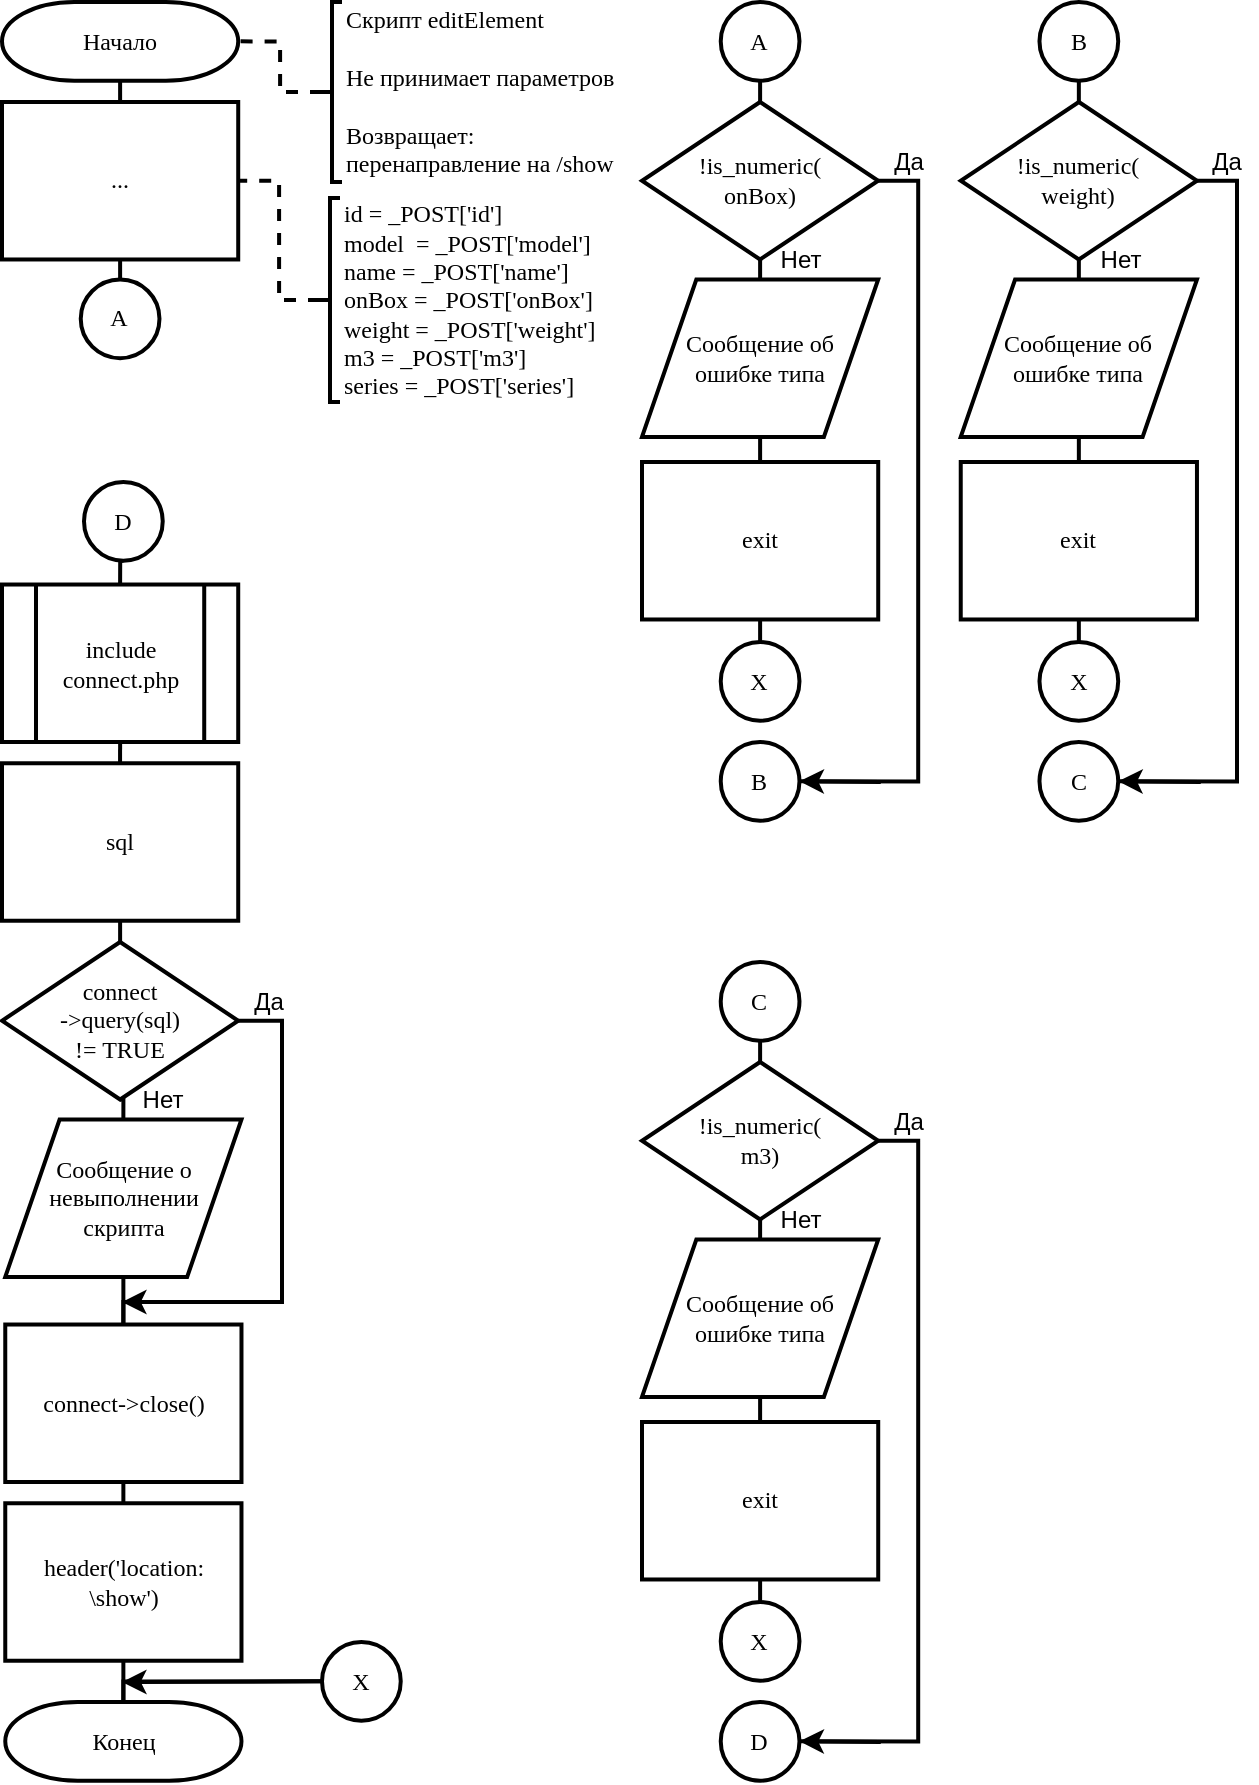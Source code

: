 <mxfile version="13.9.9" type="device"><diagram id="rRC6wz0c39vFi5FFwff5" name="Page-1"><mxGraphModel dx="1240" dy="646" grid="1" gridSize="10" guides="1" tooltips="1" connect="1" arrows="1" fold="1" page="1" pageScale="1" pageWidth="827" pageHeight="1169" math="0" shadow="0"><root><mxCell id="0"/><mxCell id="1" parent="0"/><mxCell id="k_V1gDJU1tmzAwMiEI3g-39" style="edgeStyle=orthogonalEdgeStyle;rounded=0;orthogonalLoop=1;jettySize=auto;html=1;exitX=0.5;exitY=1;exitDx=0;exitDy=0;exitPerimeter=0;entryX=0.5;entryY=0;entryDx=0;entryDy=0;endArrow=none;endFill=0;strokeWidth=2;" edge="1" parent="1" source="k_V1gDJU1tmzAwMiEI3g-1" target="k_V1gDJU1tmzAwMiEI3g-2"><mxGeometry relative="1" as="geometry"/></mxCell><mxCell id="k_V1gDJU1tmzAwMiEI3g-1" value="Начало" style="strokeWidth=2;html=1;shape=mxgraph.flowchart.terminator;whiteSpace=wrap;rounded=0;fontFamily=Times New Roman;" vertex="1" parent="1"><mxGeometry x="80" y="40" width="118.11" height="39.37" as="geometry"/></mxCell><mxCell id="k_V1gDJU1tmzAwMiEI3g-38" style="edgeStyle=orthogonalEdgeStyle;rounded=0;orthogonalLoop=1;jettySize=auto;html=1;exitX=0.5;exitY=1;exitDx=0;exitDy=0;entryX=0.5;entryY=0;entryDx=0;entryDy=0;entryPerimeter=0;endArrow=none;endFill=0;strokeWidth=2;" edge="1" parent="1" source="k_V1gDJU1tmzAwMiEI3g-2" target="k_V1gDJU1tmzAwMiEI3g-36"><mxGeometry relative="1" as="geometry"/></mxCell><mxCell id="k_V1gDJU1tmzAwMiEI3g-2" value="..." style="rounded=0;whiteSpace=wrap;html=1;absoluteArcSize=1;arcSize=14;strokeWidth=2;fontFamily=Times New Roman;" vertex="1" parent="1"><mxGeometry x="80" y="90" width="118.11" height="78.74" as="geometry"/></mxCell><mxCell id="k_V1gDJU1tmzAwMiEI3g-10" style="edgeStyle=orthogonalEdgeStyle;rounded=0;orthogonalLoop=1;jettySize=auto;html=1;exitX=0.5;exitY=1;exitDx=0;exitDy=0;exitPerimeter=0;entryX=0.5;entryY=0;entryDx=0;entryDy=0;endArrow=none;endFill=0;strokeWidth=2;" edge="1" parent="1" source="k_V1gDJU1tmzAwMiEI3g-3" target="k_V1gDJU1tmzAwMiEI3g-4"><mxGeometry relative="1" as="geometry"/></mxCell><mxCell id="k_V1gDJU1tmzAwMiEI3g-13" style="edgeStyle=orthogonalEdgeStyle;rounded=0;orthogonalLoop=1;jettySize=auto;html=1;exitX=1;exitY=0.5;exitDx=0;exitDy=0;exitPerimeter=0;entryX=1;entryY=0.5;entryDx=0;entryDy=0;entryPerimeter=0;endArrow=none;endFill=0;strokeWidth=2;" edge="1" parent="1" source="k_V1gDJU1tmzAwMiEI3g-3" target="k_V1gDJU1tmzAwMiEI3g-8"><mxGeometry relative="1" as="geometry"/></mxCell><mxCell id="k_V1gDJU1tmzAwMiEI3g-3" value="!is_numeric(&lt;br&gt;onBox)" style="strokeWidth=2;html=1;shape=mxgraph.flowchart.decision;whiteSpace=wrap;rounded=0;fontFamily=Times New Roman;" vertex="1" parent="1"><mxGeometry x="400" y="90" width="118.11" height="78.74" as="geometry"/></mxCell><mxCell id="k_V1gDJU1tmzAwMiEI3g-11" style="edgeStyle=orthogonalEdgeStyle;rounded=0;orthogonalLoop=1;jettySize=auto;html=1;exitX=0.5;exitY=1;exitDx=0;exitDy=0;entryX=0.5;entryY=0;entryDx=0;entryDy=0;endArrow=none;endFill=0;strokeWidth=2;" edge="1" parent="1" source="k_V1gDJU1tmzAwMiEI3g-4" target="k_V1gDJU1tmzAwMiEI3g-5"><mxGeometry relative="1" as="geometry"/></mxCell><mxCell id="k_V1gDJU1tmzAwMiEI3g-4" value="Сообщение об &lt;br&gt;ошибке типа" style="shape=parallelogram;html=1;strokeWidth=2;perimeter=parallelogramPerimeter;whiteSpace=wrap;rounded=0;arcSize=12;size=0.23;fontFamily=Times New Roman;" vertex="1" parent="1"><mxGeometry x="400" y="178.74" width="118.11" height="78.74" as="geometry"/></mxCell><mxCell id="k_V1gDJU1tmzAwMiEI3g-12" style="edgeStyle=orthogonalEdgeStyle;rounded=0;orthogonalLoop=1;jettySize=auto;html=1;exitX=0.5;exitY=1;exitDx=0;exitDy=0;entryX=0.5;entryY=0;entryDx=0;entryDy=0;entryPerimeter=0;endArrow=none;endFill=0;strokeWidth=2;" edge="1" parent="1" source="k_V1gDJU1tmzAwMiEI3g-5" target="k_V1gDJU1tmzAwMiEI3g-7"><mxGeometry relative="1" as="geometry"/></mxCell><mxCell id="k_V1gDJU1tmzAwMiEI3g-5" value="exit" style="rounded=0;whiteSpace=wrap;html=1;absoluteArcSize=1;arcSize=14;strokeWidth=2;fontFamily=Times New Roman;" vertex="1" parent="1"><mxGeometry x="400" y="270" width="118.11" height="78.74" as="geometry"/></mxCell><mxCell id="k_V1gDJU1tmzAwMiEI3g-9" style="edgeStyle=orthogonalEdgeStyle;rounded=0;orthogonalLoop=1;jettySize=auto;html=1;exitX=0.5;exitY=1;exitDx=0;exitDy=0;exitPerimeter=0;entryX=0.5;entryY=0;entryDx=0;entryDy=0;entryPerimeter=0;endArrow=none;endFill=0;strokeWidth=2;" edge="1" parent="1" source="k_V1gDJU1tmzAwMiEI3g-6" target="k_V1gDJU1tmzAwMiEI3g-3"><mxGeometry relative="1" as="geometry"/></mxCell><mxCell id="k_V1gDJU1tmzAwMiEI3g-6" value="A" style="strokeWidth=2;html=1;shape=mxgraph.flowchart.start_2;whiteSpace=wrap;rounded=0;fontFamily=Times New Roman;" vertex="1" parent="1"><mxGeometry x="439.37" y="40" width="39.37" height="39.37" as="geometry"/></mxCell><mxCell id="k_V1gDJU1tmzAwMiEI3g-7" value="X" style="strokeWidth=2;html=1;shape=mxgraph.flowchart.start_2;whiteSpace=wrap;rounded=0;fontFamily=Times New Roman;" vertex="1" parent="1"><mxGeometry x="439.37" y="360" width="39.37" height="39.37" as="geometry"/></mxCell><mxCell id="k_V1gDJU1tmzAwMiEI3g-8" value="B" style="strokeWidth=2;html=1;shape=mxgraph.flowchart.start_2;whiteSpace=wrap;rounded=0;fontFamily=Times New Roman;" vertex="1" parent="1"><mxGeometry x="439.37" y="410" width="39.37" height="39.37" as="geometry"/></mxCell><mxCell id="k_V1gDJU1tmzAwMiEI3g-14" style="edgeStyle=orthogonalEdgeStyle;rounded=0;orthogonalLoop=1;jettySize=auto;html=1;exitX=0.5;exitY=1;exitDx=0;exitDy=0;exitPerimeter=0;entryX=0.5;entryY=0;entryDx=0;entryDy=0;endArrow=none;endFill=0;strokeWidth=2;" edge="1" parent="1" source="k_V1gDJU1tmzAwMiEI3g-16" target="k_V1gDJU1tmzAwMiEI3g-18"><mxGeometry relative="1" as="geometry"/></mxCell><mxCell id="k_V1gDJU1tmzAwMiEI3g-15" style="edgeStyle=orthogonalEdgeStyle;rounded=0;orthogonalLoop=1;jettySize=auto;html=1;exitX=1;exitY=0.5;exitDx=0;exitDy=0;exitPerimeter=0;entryX=1;entryY=0.5;entryDx=0;entryDy=0;entryPerimeter=0;endArrow=none;endFill=0;strokeWidth=2;" edge="1" parent="1" source="k_V1gDJU1tmzAwMiEI3g-16" target="k_V1gDJU1tmzAwMiEI3g-24"><mxGeometry relative="1" as="geometry"/></mxCell><mxCell id="k_V1gDJU1tmzAwMiEI3g-16" value="!is_numeric(&lt;br&gt;weight)" style="strokeWidth=2;html=1;shape=mxgraph.flowchart.decision;whiteSpace=wrap;rounded=0;fontFamily=Times New Roman;" vertex="1" parent="1"><mxGeometry x="559.37" y="90" width="118.11" height="78.74" as="geometry"/></mxCell><mxCell id="k_V1gDJU1tmzAwMiEI3g-17" style="edgeStyle=orthogonalEdgeStyle;rounded=0;orthogonalLoop=1;jettySize=auto;html=1;exitX=0.5;exitY=1;exitDx=0;exitDy=0;entryX=0.5;entryY=0;entryDx=0;entryDy=0;endArrow=none;endFill=0;strokeWidth=2;" edge="1" parent="1" source="k_V1gDJU1tmzAwMiEI3g-18" target="k_V1gDJU1tmzAwMiEI3g-20"><mxGeometry relative="1" as="geometry"/></mxCell><mxCell id="k_V1gDJU1tmzAwMiEI3g-18" value="Сообщение об &lt;br&gt;ошибке типа" style="shape=parallelogram;html=1;strokeWidth=2;perimeter=parallelogramPerimeter;whiteSpace=wrap;rounded=0;arcSize=12;size=0.23;fontFamily=Times New Roman;" vertex="1" parent="1"><mxGeometry x="559.37" y="178.74" width="118.11" height="78.74" as="geometry"/></mxCell><mxCell id="k_V1gDJU1tmzAwMiEI3g-19" style="edgeStyle=orthogonalEdgeStyle;rounded=0;orthogonalLoop=1;jettySize=auto;html=1;exitX=0.5;exitY=1;exitDx=0;exitDy=0;entryX=0.5;entryY=0;entryDx=0;entryDy=0;entryPerimeter=0;endArrow=none;endFill=0;strokeWidth=2;" edge="1" parent="1" source="k_V1gDJU1tmzAwMiEI3g-20" target="k_V1gDJU1tmzAwMiEI3g-23"><mxGeometry relative="1" as="geometry"/></mxCell><mxCell id="k_V1gDJU1tmzAwMiEI3g-20" value="exit" style="rounded=0;whiteSpace=wrap;html=1;absoluteArcSize=1;arcSize=14;strokeWidth=2;fontFamily=Times New Roman;" vertex="1" parent="1"><mxGeometry x="559.37" y="270" width="118.11" height="78.74" as="geometry"/></mxCell><mxCell id="k_V1gDJU1tmzAwMiEI3g-21" style="edgeStyle=orthogonalEdgeStyle;rounded=0;orthogonalLoop=1;jettySize=auto;html=1;exitX=0.5;exitY=1;exitDx=0;exitDy=0;exitPerimeter=0;entryX=0.5;entryY=0;entryDx=0;entryDy=0;entryPerimeter=0;endArrow=none;endFill=0;strokeWidth=2;" edge="1" parent="1" source="k_V1gDJU1tmzAwMiEI3g-22" target="k_V1gDJU1tmzAwMiEI3g-16"><mxGeometry relative="1" as="geometry"/></mxCell><mxCell id="k_V1gDJU1tmzAwMiEI3g-22" value="B" style="strokeWidth=2;html=1;shape=mxgraph.flowchart.start_2;whiteSpace=wrap;rounded=0;fontFamily=Times New Roman;" vertex="1" parent="1"><mxGeometry x="598.74" y="40" width="39.37" height="39.37" as="geometry"/></mxCell><mxCell id="k_V1gDJU1tmzAwMiEI3g-23" value="X" style="strokeWidth=2;html=1;shape=mxgraph.flowchart.start_2;whiteSpace=wrap;rounded=0;fontFamily=Times New Roman;" vertex="1" parent="1"><mxGeometry x="598.74" y="360" width="39.37" height="39.37" as="geometry"/></mxCell><mxCell id="k_V1gDJU1tmzAwMiEI3g-24" value="C" style="strokeWidth=2;html=1;shape=mxgraph.flowchart.start_2;whiteSpace=wrap;rounded=0;fontFamily=Times New Roman;" vertex="1" parent="1"><mxGeometry x="598.74" y="410" width="39.37" height="39.37" as="geometry"/></mxCell><mxCell id="k_V1gDJU1tmzAwMiEI3g-25" style="edgeStyle=orthogonalEdgeStyle;rounded=0;orthogonalLoop=1;jettySize=auto;html=1;exitX=0.5;exitY=1;exitDx=0;exitDy=0;exitPerimeter=0;entryX=0.5;entryY=0;entryDx=0;entryDy=0;endArrow=none;endFill=0;strokeWidth=2;" edge="1" parent="1" source="k_V1gDJU1tmzAwMiEI3g-27" target="k_V1gDJU1tmzAwMiEI3g-29"><mxGeometry relative="1" as="geometry"/></mxCell><mxCell id="k_V1gDJU1tmzAwMiEI3g-26" style="edgeStyle=orthogonalEdgeStyle;rounded=0;orthogonalLoop=1;jettySize=auto;html=1;exitX=1;exitY=0.5;exitDx=0;exitDy=0;exitPerimeter=0;entryX=1;entryY=0.5;entryDx=0;entryDy=0;entryPerimeter=0;endArrow=none;endFill=0;strokeWidth=2;" edge="1" parent="1" source="k_V1gDJU1tmzAwMiEI3g-27" target="k_V1gDJU1tmzAwMiEI3g-35"><mxGeometry relative="1" as="geometry"/></mxCell><mxCell id="k_V1gDJU1tmzAwMiEI3g-27" value="!is_numeric(&lt;br&gt;m3)" style="strokeWidth=2;html=1;shape=mxgraph.flowchart.decision;whiteSpace=wrap;rounded=0;fontFamily=Times New Roman;" vertex="1" parent="1"><mxGeometry x="400" y="570" width="118.11" height="78.74" as="geometry"/></mxCell><mxCell id="k_V1gDJU1tmzAwMiEI3g-28" style="edgeStyle=orthogonalEdgeStyle;rounded=0;orthogonalLoop=1;jettySize=auto;html=1;exitX=0.5;exitY=1;exitDx=0;exitDy=0;entryX=0.5;entryY=0;entryDx=0;entryDy=0;endArrow=none;endFill=0;strokeWidth=2;" edge="1" parent="1" source="k_V1gDJU1tmzAwMiEI3g-29" target="k_V1gDJU1tmzAwMiEI3g-31"><mxGeometry relative="1" as="geometry"/></mxCell><mxCell id="k_V1gDJU1tmzAwMiEI3g-29" value="Сообщение об &lt;br&gt;ошибке типа" style="shape=parallelogram;html=1;strokeWidth=2;perimeter=parallelogramPerimeter;whiteSpace=wrap;rounded=0;arcSize=12;size=0.23;fontFamily=Times New Roman;" vertex="1" parent="1"><mxGeometry x="400" y="658.74" width="118.11" height="78.74" as="geometry"/></mxCell><mxCell id="k_V1gDJU1tmzAwMiEI3g-30" style="edgeStyle=orthogonalEdgeStyle;rounded=0;orthogonalLoop=1;jettySize=auto;html=1;exitX=0.5;exitY=1;exitDx=0;exitDy=0;entryX=0.5;entryY=0;entryDx=0;entryDy=0;entryPerimeter=0;endArrow=none;endFill=0;strokeWidth=2;" edge="1" parent="1" source="k_V1gDJU1tmzAwMiEI3g-31" target="k_V1gDJU1tmzAwMiEI3g-34"><mxGeometry relative="1" as="geometry"/></mxCell><mxCell id="k_V1gDJU1tmzAwMiEI3g-31" value="exit" style="rounded=0;whiteSpace=wrap;html=1;absoluteArcSize=1;arcSize=14;strokeWidth=2;fontFamily=Times New Roman;" vertex="1" parent="1"><mxGeometry x="400" y="750" width="118.11" height="78.74" as="geometry"/></mxCell><mxCell id="k_V1gDJU1tmzAwMiEI3g-32" style="edgeStyle=orthogonalEdgeStyle;rounded=0;orthogonalLoop=1;jettySize=auto;html=1;exitX=0.5;exitY=1;exitDx=0;exitDy=0;exitPerimeter=0;entryX=0.5;entryY=0;entryDx=0;entryDy=0;entryPerimeter=0;endArrow=none;endFill=0;strokeWidth=2;" edge="1" parent="1" source="k_V1gDJU1tmzAwMiEI3g-33" target="k_V1gDJU1tmzAwMiEI3g-27"><mxGeometry relative="1" as="geometry"/></mxCell><mxCell id="k_V1gDJU1tmzAwMiEI3g-33" value="C" style="strokeWidth=2;html=1;shape=mxgraph.flowchart.start_2;whiteSpace=wrap;rounded=0;fontFamily=Times New Roman;" vertex="1" parent="1"><mxGeometry x="439.37" y="520" width="39.37" height="39.37" as="geometry"/></mxCell><mxCell id="k_V1gDJU1tmzAwMiEI3g-34" value="X" style="strokeWidth=2;html=1;shape=mxgraph.flowchart.start_2;whiteSpace=wrap;rounded=0;fontFamily=Times New Roman;" vertex="1" parent="1"><mxGeometry x="439.37" y="840" width="39.37" height="39.37" as="geometry"/></mxCell><mxCell id="k_V1gDJU1tmzAwMiEI3g-35" value="D" style="strokeWidth=2;html=1;shape=mxgraph.flowchart.start_2;whiteSpace=wrap;rounded=0;fontFamily=Times New Roman;" vertex="1" parent="1"><mxGeometry x="439.37" y="890" width="39.37" height="39.37" as="geometry"/></mxCell><mxCell id="k_V1gDJU1tmzAwMiEI3g-36" value="A" style="strokeWidth=2;html=1;shape=mxgraph.flowchart.start_2;whiteSpace=wrap;rounded=0;fontFamily=Times New Roman;" vertex="1" parent="1"><mxGeometry x="119.37" y="178.74" width="39.37" height="39.37" as="geometry"/></mxCell><mxCell id="k_V1gDJU1tmzAwMiEI3g-41" style="edgeStyle=orthogonalEdgeStyle;rounded=0;orthogonalLoop=1;jettySize=auto;html=1;exitX=0.5;exitY=1;exitDx=0;exitDy=0;exitPerimeter=0;entryX=0.5;entryY=0;entryDx=0;entryDy=0;endArrow=none;endFill=0;strokeWidth=2;" edge="1" parent="1" source="k_V1gDJU1tmzAwMiEI3g-37" target="k_V1gDJU1tmzAwMiEI3g-40"><mxGeometry relative="1" as="geometry"/></mxCell><mxCell id="k_V1gDJU1tmzAwMiEI3g-37" value="D" style="strokeWidth=2;html=1;shape=mxgraph.flowchart.start_2;whiteSpace=wrap;rounded=0;fontFamily=Times New Roman;" vertex="1" parent="1"><mxGeometry x="121" y="280" width="39.37" height="39.37" as="geometry"/></mxCell><mxCell id="k_V1gDJU1tmzAwMiEI3g-56" style="edgeStyle=orthogonalEdgeStyle;rounded=0;orthogonalLoop=1;jettySize=auto;html=1;exitX=0.5;exitY=1;exitDx=0;exitDy=0;endArrow=none;endFill=0;strokeWidth=2;" edge="1" parent="1" source="k_V1gDJU1tmzAwMiEI3g-40"><mxGeometry relative="1" as="geometry"><mxPoint x="139" y="440" as="targetPoint"/></mxGeometry></mxCell><mxCell id="k_V1gDJU1tmzAwMiEI3g-40" value="include connect.php" style="verticalLabelPosition=middle;verticalAlign=middle;html=1;shape=process;whiteSpace=wrap;rounded=0;size=0.14;arcSize=6;fontFamily=Times New Roman;strokeWidth=2;labelPosition=center;align=center;" vertex="1" parent="1"><mxGeometry x="80" y="331.26" width="118.11" height="78.74" as="geometry"/></mxCell><mxCell id="k_V1gDJU1tmzAwMiEI3g-55" style="edgeStyle=orthogonalEdgeStyle;rounded=0;orthogonalLoop=1;jettySize=auto;html=1;exitX=0.5;exitY=1;exitDx=0;exitDy=0;entryX=0.5;entryY=0;entryDx=0;entryDy=0;entryPerimeter=0;endArrow=none;endFill=0;strokeWidth=2;" edge="1" parent="1" source="k_V1gDJU1tmzAwMiEI3g-42" target="k_V1gDJU1tmzAwMiEI3g-43"><mxGeometry relative="1" as="geometry"/></mxCell><mxCell id="k_V1gDJU1tmzAwMiEI3g-42" value="sql" style="rounded=0;whiteSpace=wrap;html=1;absoluteArcSize=1;arcSize=14;strokeWidth=2;fontFamily=Times New Roman;" vertex="1" parent="1"><mxGeometry x="80" y="420.63" width="118.11" height="78.74" as="geometry"/></mxCell><mxCell id="k_V1gDJU1tmzAwMiEI3g-53" style="edgeStyle=orthogonalEdgeStyle;rounded=0;orthogonalLoop=1;jettySize=auto;html=1;exitX=0.5;exitY=1;exitDx=0;exitDy=0;exitPerimeter=0;entryX=0.5;entryY=0;entryDx=0;entryDy=0;endArrow=none;endFill=0;strokeWidth=2;" edge="1" parent="1" source="k_V1gDJU1tmzAwMiEI3g-43" target="k_V1gDJU1tmzAwMiEI3g-44"><mxGeometry relative="1" as="geometry"/></mxCell><mxCell id="k_V1gDJU1tmzAwMiEI3g-54" style="edgeStyle=orthogonalEdgeStyle;rounded=0;orthogonalLoop=1;jettySize=auto;html=1;exitX=1;exitY=0.5;exitDx=0;exitDy=0;exitPerimeter=0;entryX=0.5;entryY=0;entryDx=0;entryDy=0;endArrow=none;endFill=0;strokeWidth=2;" edge="1" parent="1" source="k_V1gDJU1tmzAwMiEI3g-43" target="k_V1gDJU1tmzAwMiEI3g-45"><mxGeometry relative="1" as="geometry"><Array as="points"><mxPoint x="220" y="549"/><mxPoint x="220" y="690"/><mxPoint x="141" y="690"/></Array></mxGeometry></mxCell><mxCell id="k_V1gDJU1tmzAwMiEI3g-43" value="connect&lt;br&gt;-&amp;gt;query(sql)&lt;br&gt;!= TRUE" style="strokeWidth=2;html=1;shape=mxgraph.flowchart.decision;whiteSpace=wrap;rounded=0;fontFamily=Times New Roman;" vertex="1" parent="1"><mxGeometry x="80" y="510" width="118.11" height="78.74" as="geometry"/></mxCell><mxCell id="k_V1gDJU1tmzAwMiEI3g-52" style="edgeStyle=orthogonalEdgeStyle;rounded=0;orthogonalLoop=1;jettySize=auto;html=1;exitX=0.5;exitY=1;exitDx=0;exitDy=0;entryX=0.5;entryY=0;entryDx=0;entryDy=0;endArrow=none;endFill=0;strokeWidth=2;" edge="1" parent="1" source="k_V1gDJU1tmzAwMiEI3g-44" target="k_V1gDJU1tmzAwMiEI3g-45"><mxGeometry relative="1" as="geometry"/></mxCell><mxCell id="k_V1gDJU1tmzAwMiEI3g-44" value="Сообщение о невыполнении скрипта" style="shape=parallelogram;html=1;strokeWidth=2;perimeter=parallelogramPerimeter;whiteSpace=wrap;rounded=0;arcSize=12;size=0.23;fontFamily=Times New Roman;" vertex="1" parent="1"><mxGeometry x="81.63" y="598.74" width="118.11" height="78.74" as="geometry"/></mxCell><mxCell id="k_V1gDJU1tmzAwMiEI3g-51" style="edgeStyle=orthogonalEdgeStyle;rounded=0;orthogonalLoop=1;jettySize=auto;html=1;exitX=0.5;exitY=1;exitDx=0;exitDy=0;entryX=0.5;entryY=0;entryDx=0;entryDy=0;endArrow=none;endFill=0;strokeWidth=2;" edge="1" parent="1" source="k_V1gDJU1tmzAwMiEI3g-45" target="k_V1gDJU1tmzAwMiEI3g-46"><mxGeometry relative="1" as="geometry"/></mxCell><mxCell id="k_V1gDJU1tmzAwMiEI3g-45" value="connect-&amp;gt;close()" style="rounded=0;whiteSpace=wrap;html=1;absoluteArcSize=1;arcSize=14;strokeWidth=2;fontFamily=Times New Roman;" vertex="1" parent="1"><mxGeometry x="81.63" y="701.26" width="118.11" height="78.74" as="geometry"/></mxCell><mxCell id="k_V1gDJU1tmzAwMiEI3g-49" style="edgeStyle=orthogonalEdgeStyle;rounded=0;orthogonalLoop=1;jettySize=auto;html=1;exitX=0.5;exitY=1;exitDx=0;exitDy=0;entryX=0.5;entryY=0;entryDx=0;entryDy=0;entryPerimeter=0;endArrow=none;endFill=0;strokeWidth=2;" edge="1" parent="1" source="k_V1gDJU1tmzAwMiEI3g-46" target="k_V1gDJU1tmzAwMiEI3g-47"><mxGeometry relative="1" as="geometry"/></mxCell><mxCell id="k_V1gDJU1tmzAwMiEI3g-46" value="header('location: \show')" style="rounded=0;whiteSpace=wrap;html=1;absoluteArcSize=1;arcSize=14;strokeWidth=2;fontFamily=Times New Roman;" vertex="1" parent="1"><mxGeometry x="81.63" y="790.63" width="118.11" height="78.74" as="geometry"/></mxCell><mxCell id="k_V1gDJU1tmzAwMiEI3g-47" value="Конец" style="strokeWidth=2;html=1;shape=mxgraph.flowchart.terminator;whiteSpace=wrap;rounded=0;fontFamily=Times New Roman;" vertex="1" parent="1"><mxGeometry x="81.63" y="890" width="118.11" height="39.37" as="geometry"/></mxCell><mxCell id="k_V1gDJU1tmzAwMiEI3g-58" style="edgeStyle=orthogonalEdgeStyle;rounded=0;orthogonalLoop=1;jettySize=auto;html=1;exitX=0;exitY=0.5;exitDx=0;exitDy=0;exitPerimeter=0;entryX=0.5;entryY=0;entryDx=0;entryDy=0;entryPerimeter=0;endArrow=none;endFill=0;strokeWidth=2;" edge="1" parent="1" source="k_V1gDJU1tmzAwMiEI3g-48" target="k_V1gDJU1tmzAwMiEI3g-47"><mxGeometry relative="1" as="geometry"><Array as="points"><mxPoint x="141" y="880"/></Array></mxGeometry></mxCell><mxCell id="k_V1gDJU1tmzAwMiEI3g-48" value="X" style="strokeWidth=2;html=1;shape=mxgraph.flowchart.start_2;whiteSpace=wrap;rounded=0;fontFamily=Times New Roman;" vertex="1" parent="1"><mxGeometry x="240" y="860" width="39.37" height="39.37" as="geometry"/></mxCell><mxCell id="k_V1gDJU1tmzAwMiEI3g-59" value="" style="endArrow=classic;html=1;fontFamily=Times New Roman;fontSize=11;strokeWidth=2;exitX=0;exitY=0.5;exitDx=0;exitDy=0;exitPerimeter=0;" edge="1" parent="1" source="k_V1gDJU1tmzAwMiEI3g-48"><mxGeometry width="50" height="50" relative="1" as="geometry"><mxPoint x="300" y="940" as="sourcePoint"/><mxPoint x="140" y="880" as="targetPoint"/></mxGeometry></mxCell><mxCell id="k_V1gDJU1tmzAwMiEI3g-62" style="edgeStyle=orthogonalEdgeStyle;rounded=0;orthogonalLoop=1;jettySize=auto;html=1;exitX=0;exitY=0.5;exitDx=0;exitDy=0;exitPerimeter=0;entryX=1;entryY=0.5;entryDx=0;entryDy=0;entryPerimeter=0;endArrow=none;endFill=0;strokeWidth=2;dashed=1;" edge="1" parent="1" source="k_V1gDJU1tmzAwMiEI3g-60" target="k_V1gDJU1tmzAwMiEI3g-1"><mxGeometry relative="1" as="geometry"/></mxCell><mxCell id="k_V1gDJU1tmzAwMiEI3g-60" value="Скрипт editElement&lt;br&gt;&lt;br&gt;Не принимает параметров&lt;br&gt;&lt;br&gt;Возвращает:&lt;br&gt;перенаправление на /show" style="strokeWidth=2;html=1;shape=mxgraph.flowchart.annotation_2;align=left;labelPosition=right;pointerEvents=1;rounded=0;fontFamily=Times New Roman;" vertex="1" parent="1"><mxGeometry x="240" y="40" width="10" height="90" as="geometry"/></mxCell><mxCell id="k_V1gDJU1tmzAwMiEI3g-64" style="edgeStyle=orthogonalEdgeStyle;rounded=0;orthogonalLoop=1;jettySize=auto;html=1;exitX=0;exitY=0.5;exitDx=0;exitDy=0;exitPerimeter=0;entryX=1;entryY=0.5;entryDx=0;entryDy=0;endArrow=none;endFill=0;strokeWidth=2;dashed=1;" edge="1" parent="1" source="k_V1gDJU1tmzAwMiEI3g-63" target="k_V1gDJU1tmzAwMiEI3g-2"><mxGeometry relative="1" as="geometry"/></mxCell><mxCell id="k_V1gDJU1tmzAwMiEI3g-63" value="&lt;div&gt;id = _POST['id']&lt;/div&gt;&lt;div&gt;&lt;span&gt;model&amp;nbsp; = _POST['model']&lt;/span&gt;&lt;/div&gt;&lt;div&gt;&lt;span&gt;name = _POST['name']&lt;/span&gt;&lt;/div&gt;&lt;div&gt;onBox = _POST['onBox']&lt;/div&gt;&lt;div&gt;weight = _POST['weight']&lt;/div&gt;&lt;div&gt;m3 = _POST['m3']&lt;/div&gt;&lt;div&gt;series = _POST['series']&lt;/div&gt;" style="strokeWidth=2;html=1;shape=mxgraph.flowchart.annotation_2;align=left;labelPosition=right;pointerEvents=1;rounded=0;fontFamily=Times New Roman;" vertex="1" parent="1"><mxGeometry x="239" y="138" width="10" height="102" as="geometry"/></mxCell><mxCell id="k_V1gDJU1tmzAwMiEI3g-65" value="Да" style="text;html=1;align=center;verticalAlign=middle;resizable=0;points=[];autosize=1;" vertex="1" parent="1"><mxGeometry x="198.11" y="530" width="30" height="20" as="geometry"/></mxCell><mxCell id="k_V1gDJU1tmzAwMiEI3g-66" value="Да" style="text;html=1;align=center;verticalAlign=middle;resizable=0;points=[];autosize=1;" vertex="1" parent="1"><mxGeometry x="518.11" y="590" width="30" height="20" as="geometry"/></mxCell><mxCell id="k_V1gDJU1tmzAwMiEI3g-67" value="Да" style="text;html=1;align=center;verticalAlign=middle;resizable=0;points=[];autosize=1;" vertex="1" parent="1"><mxGeometry x="518.11" y="110" width="30" height="20" as="geometry"/></mxCell><mxCell id="k_V1gDJU1tmzAwMiEI3g-68" value="Да" style="text;html=1;align=center;verticalAlign=middle;resizable=0;points=[];autosize=1;" vertex="1" parent="1"><mxGeometry x="677.48" y="110" width="30" height="20" as="geometry"/></mxCell><mxCell id="k_V1gDJU1tmzAwMiEI3g-69" value="Нет" style="text;html=1;align=center;verticalAlign=middle;resizable=0;points=[];autosize=1;" vertex="1" parent="1"><mxGeometry x="459.37" y="158.74" width="40" height="20" as="geometry"/></mxCell><mxCell id="k_V1gDJU1tmzAwMiEI3g-71" value="Нет" style="text;html=1;align=center;verticalAlign=middle;resizable=0;points=[];autosize=1;" vertex="1" parent="1"><mxGeometry x="619.37" y="158.74" width="40" height="20" as="geometry"/></mxCell><mxCell id="k_V1gDJU1tmzAwMiEI3g-72" value="Нет" style="text;html=1;align=center;verticalAlign=middle;resizable=0;points=[];autosize=1;" vertex="1" parent="1"><mxGeometry x="459.37" y="638.74" width="40" height="20" as="geometry"/></mxCell><mxCell id="k_V1gDJU1tmzAwMiEI3g-73" value="Нет" style="text;html=1;align=center;verticalAlign=middle;resizable=0;points=[];autosize=1;" vertex="1" parent="1"><mxGeometry x="140" y="578.74" width="40" height="20" as="geometry"/></mxCell><mxCell id="k_V1gDJU1tmzAwMiEI3g-74" value="" style="endArrow=classic;html=1;fontFamily=Times New Roman;fontSize=11;strokeWidth=2;" edge="1" parent="1"><mxGeometry width="50" height="50" relative="1" as="geometry"><mxPoint x="200" y="690" as="sourcePoint"/><mxPoint x="140" y="690" as="targetPoint"/></mxGeometry></mxCell><mxCell id="k_V1gDJU1tmzAwMiEI3g-75" value="" style="endArrow=classic;html=1;fontFamily=Times New Roman;fontSize=11;strokeWidth=2;entryX=1;entryY=0.5;entryDx=0;entryDy=0;entryPerimeter=0;" edge="1" parent="1" target="k_V1gDJU1tmzAwMiEI3g-35"><mxGeometry width="50" height="50" relative="1" as="geometry"><mxPoint x="519.37" y="910" as="sourcePoint"/><mxPoint x="309.37" y="830" as="targetPoint"/></mxGeometry></mxCell><mxCell id="k_V1gDJU1tmzAwMiEI3g-76" value="" style="endArrow=classic;html=1;fontFamily=Times New Roman;fontSize=11;strokeWidth=2;entryX=1;entryY=0.5;entryDx=0;entryDy=0;entryPerimeter=0;" edge="1" parent="1" target="k_V1gDJU1tmzAwMiEI3g-8"><mxGeometry width="50" height="50" relative="1" as="geometry"><mxPoint x="519.37" y="430" as="sourcePoint"/><mxPoint x="539.37" y="480" as="targetPoint"/></mxGeometry></mxCell><mxCell id="k_V1gDJU1tmzAwMiEI3g-77" value="" style="endArrow=classic;html=1;fontFamily=Times New Roman;fontSize=11;strokeWidth=2;entryX=1;entryY=0.5;entryDx=0;entryDy=0;entryPerimeter=0;" edge="1" parent="1" target="k_V1gDJU1tmzAwMiEI3g-24"><mxGeometry width="50" height="50" relative="1" as="geometry"><mxPoint x="679.37" y="430" as="sourcePoint"/><mxPoint x="649.37" y="510" as="targetPoint"/></mxGeometry></mxCell></root></mxGraphModel></diagram></mxfile>